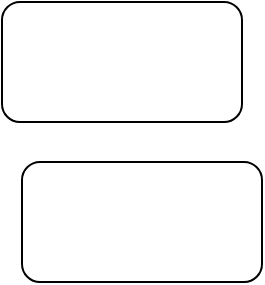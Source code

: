 <mxfile version="16.0.0" type="github">
  <diagram id="CTocVf3pFpUWLJFVKIUE" name="第 1 页">
    <mxGraphModel dx="928" dy="514" grid="1" gridSize="10" guides="1" tooltips="1" connect="1" arrows="1" fold="1" page="1" pageScale="1" pageWidth="827" pageHeight="1169" math="0" shadow="0">
      <root>
        <mxCell id="0" />
        <mxCell id="1" parent="0" />
        <mxCell id="_6tgnwckh5Jdwa4acVMI-1" value="" style="rounded=1;whiteSpace=wrap;html=1;" vertex="1" parent="1">
          <mxGeometry x="280" y="110" width="120" height="60" as="geometry" />
        </mxCell>
        <mxCell id="_6tgnwckh5Jdwa4acVMI-2" value="" style="rounded=1;whiteSpace=wrap;html=1;" vertex="1" parent="1">
          <mxGeometry x="290" y="190" width="120" height="60" as="geometry" />
        </mxCell>
      </root>
    </mxGraphModel>
  </diagram>
</mxfile>
